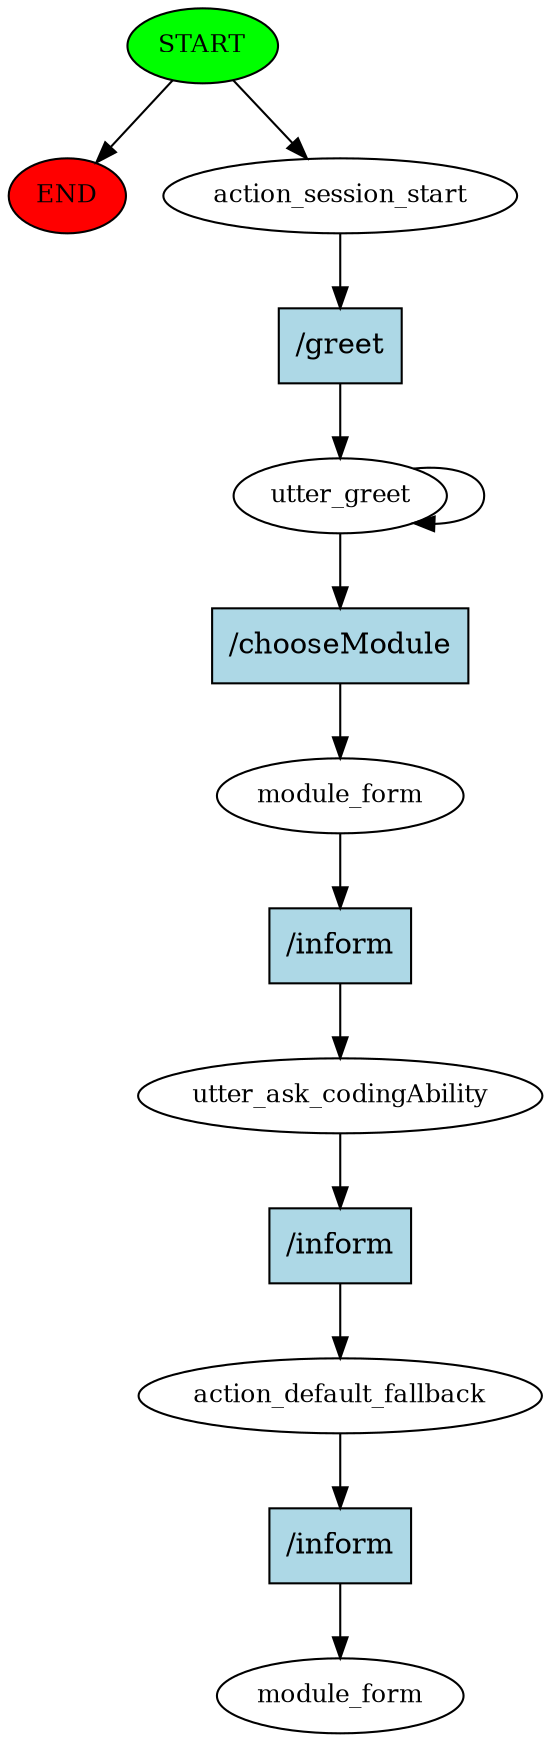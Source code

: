 digraph  {
0 [class="start active", fillcolor=green, fontsize=12, label=START, style=filled];
"-1" [class=end, fillcolor=red, fontsize=12, label=END, style=filled];
1 [class=active, fontsize=12, label=action_session_start];
2 [class=active, fontsize=12, label=utter_greet];
4 [class=active, fontsize=12, label=module_form];
5 [class=active, fontsize=12, label=utter_ask_codingAbility];
6 [class=active, fontsize=12, label=action_default_fallback];
7 [class="dashed active", fontsize=12, label=module_form];
8 [class="intent active", fillcolor=lightblue, label="/greet", shape=rect, style=filled];
9 [class="intent active", fillcolor=lightblue, label="/chooseModule", shape=rect, style=filled];
10 [class="intent active", fillcolor=lightblue, label="/inform", shape=rect, style=filled];
11 [class="intent active", fillcolor=lightblue, label="/inform", shape=rect, style=filled];
12 [class="intent active", fillcolor=lightblue, label="/inform", shape=rect, style=filled];
0 -> "-1"  [class="", key=NONE, label=""];
0 -> 1  [class=active, key=NONE, label=""];
1 -> 8  [class=active, key=0];
2 -> 2  [class=active, key=NONE, label=""];
2 -> 9  [class=active, key=0];
4 -> 10  [class=active, key=0];
5 -> 11  [class=active, key=0];
6 -> 12  [class=active, key=0];
8 -> 2  [class=active, key=0];
9 -> 4  [class=active, key=0];
10 -> 5  [class=active, key=0];
11 -> 6  [class=active, key=0];
12 -> 7  [class=active, key=0];
}
